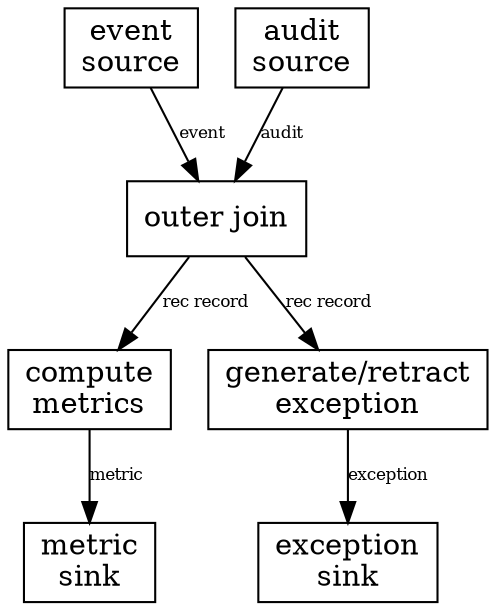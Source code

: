 digraph {
    node [shape = "box"]
    esource [label = "event\nsource"]
    asource [label = "audit\nsource"]
    outj [label = "outer join"]
    metrics [label = "compute\nmetrics"]
    exception [label = "generate/retract\nexception"]
    msink [label = "metric\nsink"]
    esink [label = "exception\nsink"]
    esource -> outj [label = "event", fontsize="8pt"]
    asource -> outj [label = "audit", fontsize="8pt"]
    outj -> metrics [label = "rec record", fontsize="8pt"]
    outj -> exception [label = "rec record", fontsize="8pt"]
    metrics -> msink [label = "metric", fontsize="8pt"]
    exception -> esink [label = "exception", fontsize="8pt"]
}
